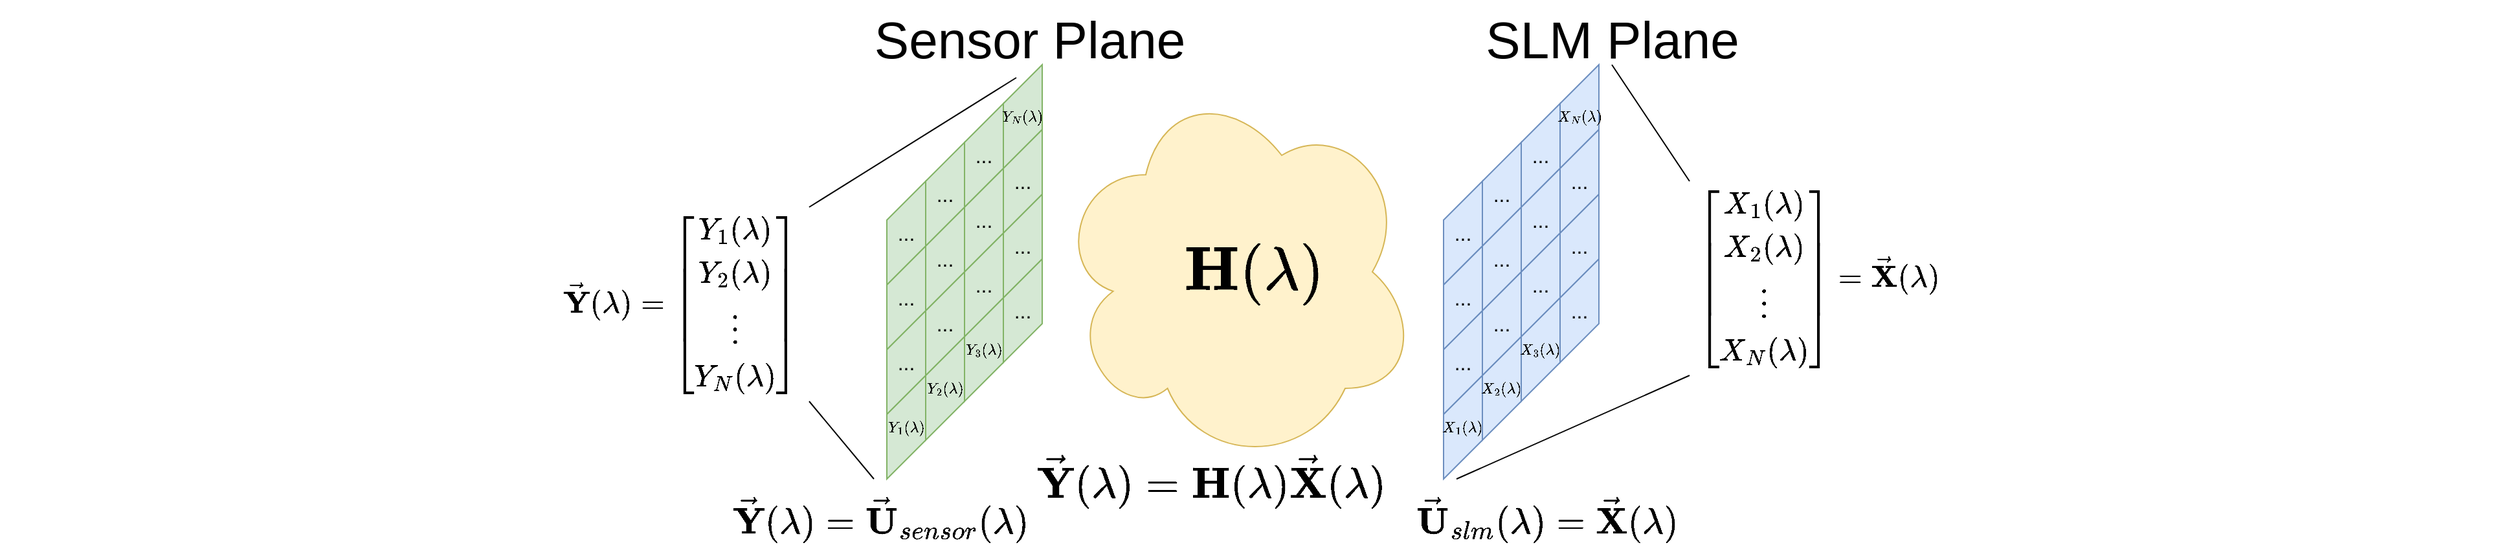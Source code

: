 <mxfile version="21.1.2" type="device">
  <diagram name="Page-1" id="sMj4cmjDTgviVcXSg5yK">
    <mxGraphModel dx="1948" dy="820" grid="1" gridSize="10" guides="1" tooltips="1" connect="1" arrows="1" fold="1" page="1" pageScale="1" pageWidth="850" pageHeight="1100" math="1" shadow="0">
      <root>
        <mxCell id="0" />
        <mxCell id="1" parent="0" />
        <mxCell id="bun_oI4DhxqceZ6zfF4b-131" value="$$\vec{\mathbf{Y}}(\lambda) = \mathbf{H}(\lambda) \vec{\mathbf{X}}(\lambda)$$" style="text;html=1;align=center;verticalAlign=middle;resizable=0;points=[];autosize=1;strokeColor=none;fillColor=none;fontSize=28;" parent="1" vertex="1">
          <mxGeometry x="-165" y="415" width="1010" height="50" as="geometry" />
        </mxCell>
        <mxCell id="bun_oI4DhxqceZ6zfF4b-122" value="$$\vec{\mathbf{Y}}(\lambda) = \vec{\mathbf{U}}_{sensor}(\lambda)$$" style="text;html=1;align=center;verticalAlign=middle;resizable=0;points=[];autosize=1;strokeColor=none;fillColor=none;fontSize=24;" parent="1" vertex="1">
          <mxGeometry x="-290" y="450" width="750" height="40" as="geometry" />
        </mxCell>
        <mxCell id="bun_oI4DhxqceZ6zfF4b-84" value="$$\;\;\mathbf{H}(\lambda)$$" style="ellipse;shape=cloud;whiteSpace=wrap;html=1;fontSize=40;fillColor=#fff2cc;strokeColor=#d6b656;" parent="1" vertex="1">
          <mxGeometry x="220" y="130" width="280" height="300" as="geometry" />
        </mxCell>
        <mxCell id="bun_oI4DhxqceZ6zfF4b-121" value="Sensor Plane" style="text;html=1;align=center;verticalAlign=middle;resizable=0;points=[];autosize=1;strokeColor=none;fillColor=none;fontSize=40;" parent="1" vertex="1">
          <mxGeometry x="70" y="70" width="260" height="60" as="geometry" />
        </mxCell>
        <mxCell id="bun_oI4DhxqceZ6zfF4b-124" value="" style="endArrow=none;html=1;rounded=0;fontSize=16;" parent="1" edge="1">
          <mxGeometry width="50" height="50" relative="1" as="geometry">
            <mxPoint x="30" y="230" as="sourcePoint" />
            <mxPoint x="190" y="130" as="targetPoint" />
          </mxGeometry>
        </mxCell>
        <mxCell id="bun_oI4DhxqceZ6zfF4b-126" value="" style="endArrow=none;html=1;rounded=0;fontSize=16;" parent="1" edge="1">
          <mxGeometry width="50" height="50" relative="1" as="geometry">
            <mxPoint x="30" y="380" as="sourcePoint" />
            <mxPoint x="80" y="440" as="targetPoint" />
          </mxGeometry>
        </mxCell>
        <mxCell id="bun_oI4DhxqceZ6zfF4b-120" value="$$\vec{\mathbf{U}}_{slm}(\lambda) = \vec{\mathbf{X}}(\lambda)$$" style="text;html=1;align=center;verticalAlign=middle;resizable=0;points=[];autosize=1;strokeColor=none;fillColor=none;fontSize=24;" parent="1" vertex="1">
          <mxGeometry x="240" y="450" width="720" height="40" as="geometry" />
        </mxCell>
        <mxCell id="bun_oI4DhxqceZ6zfF4b-129" value="" style="endArrow=none;html=1;rounded=0;fontSize=16;" parent="1" edge="1">
          <mxGeometry width="50" height="50" relative="1" as="geometry">
            <mxPoint x="650" y="120.0" as="sourcePoint" />
            <mxPoint x="710" y="210" as="targetPoint" />
          </mxGeometry>
        </mxCell>
        <mxCell id="bun_oI4DhxqceZ6zfF4b-130" value="" style="endArrow=none;html=1;rounded=0;fontSize=16;" parent="1" edge="1">
          <mxGeometry width="50" height="50" relative="1" as="geometry">
            <mxPoint x="530" y="440.0" as="sourcePoint" />
            <mxPoint x="710" y="360" as="targetPoint" />
          </mxGeometry>
        </mxCell>
        <mxCell id="bun_oI4DhxqceZ6zfF4b-3" value="$$Y_1(\lambda)$$" style="shape=parallelogram;perimeter=parallelogramPerimeter;whiteSpace=wrap;html=1;fixedSize=1;size=30;rotation=90;flipH=1;horizontal=0;fontSize=10;fillColor=#d5e8d4;strokeColor=#82b366;" parent="1" vertex="1">
          <mxGeometry x="65" y="385" width="80" height="30" as="geometry" />
        </mxCell>
        <mxCell id="bun_oI4DhxqceZ6zfF4b-37" value="..." style="shape=parallelogram;perimeter=parallelogramPerimeter;whiteSpace=wrap;html=1;fixedSize=1;size=30;rotation=90;flipH=1;horizontal=0;fontSize=16;fillColor=#d5e8d4;strokeColor=#82b366;" parent="1" vertex="1">
          <mxGeometry x="65" y="335" width="80" height="30" as="geometry" />
        </mxCell>
        <mxCell id="bun_oI4DhxqceZ6zfF4b-41" value="..." style="shape=parallelogram;perimeter=parallelogramPerimeter;whiteSpace=wrap;html=1;fixedSize=1;size=30;rotation=90;flipH=1;horizontal=0;fontSize=16;fillColor=#d5e8d4;strokeColor=#82b366;" parent="1" vertex="1">
          <mxGeometry x="65" y="285" width="80" height="30" as="geometry" />
        </mxCell>
        <mxCell id="bun_oI4DhxqceZ6zfF4b-45" value="..." style="shape=parallelogram;perimeter=parallelogramPerimeter;whiteSpace=wrap;html=1;fixedSize=1;size=30;rotation=90;flipH=1;horizontal=0;fontSize=16;fillColor=#d5e8d4;strokeColor=#82b366;" parent="1" vertex="1">
          <mxGeometry x="65" y="235" width="80" height="30" as="geometry" />
        </mxCell>
        <mxCell id="bun_oI4DhxqceZ6zfF4b-71" value="$$Y_2(\lambda)$$" style="shape=parallelogram;perimeter=parallelogramPerimeter;whiteSpace=wrap;html=1;fixedSize=1;size=30;rotation=90;flipH=1;horizontal=0;fontSize=10;fillColor=#d5e8d4;strokeColor=#82b366;" parent="1" vertex="1">
          <mxGeometry x="95" y="355" width="80" height="30" as="geometry" />
        </mxCell>
        <mxCell id="bun_oI4DhxqceZ6zfF4b-72" value="..." style="shape=parallelogram;perimeter=parallelogramPerimeter;whiteSpace=wrap;html=1;fixedSize=1;size=30;rotation=90;flipH=1;horizontal=0;fontSize=16;fillColor=#d5e8d4;strokeColor=#82b366;" parent="1" vertex="1">
          <mxGeometry x="95" y="305" width="80" height="30" as="geometry" />
        </mxCell>
        <mxCell id="bun_oI4DhxqceZ6zfF4b-73" value="..." style="shape=parallelogram;perimeter=parallelogramPerimeter;whiteSpace=wrap;html=1;fixedSize=1;size=30;rotation=90;flipH=1;horizontal=0;fontSize=16;fillColor=#d5e8d4;strokeColor=#82b366;" parent="1" vertex="1">
          <mxGeometry x="95" y="255" width="80" height="30" as="geometry" />
        </mxCell>
        <mxCell id="bun_oI4DhxqceZ6zfF4b-74" value="..." style="shape=parallelogram;perimeter=parallelogramPerimeter;whiteSpace=wrap;html=1;fixedSize=1;size=30;rotation=90;flipH=1;horizontal=0;fontSize=16;fillColor=#d5e8d4;strokeColor=#82b366;" parent="1" vertex="1">
          <mxGeometry x="95" y="205" width="80" height="30" as="geometry" />
        </mxCell>
        <mxCell id="bun_oI4DhxqceZ6zfF4b-75" value="$$Y_3(\lambda)$$" style="shape=parallelogram;perimeter=parallelogramPerimeter;whiteSpace=wrap;html=1;fixedSize=1;size=30;rotation=90;flipH=1;horizontal=0;fontSize=10;fillColor=#d5e8d4;strokeColor=#82b366;" parent="1" vertex="1">
          <mxGeometry x="125" y="325" width="80" height="30" as="geometry" />
        </mxCell>
        <mxCell id="bun_oI4DhxqceZ6zfF4b-76" value="..." style="shape=parallelogram;perimeter=parallelogramPerimeter;whiteSpace=wrap;html=1;fixedSize=1;size=30;rotation=90;flipH=1;horizontal=0;fontSize=16;fillColor=#d5e8d4;strokeColor=#82b366;" parent="1" vertex="1">
          <mxGeometry x="125" y="275" width="80" height="30" as="geometry" />
        </mxCell>
        <mxCell id="bun_oI4DhxqceZ6zfF4b-77" value="..." style="shape=parallelogram;perimeter=parallelogramPerimeter;whiteSpace=wrap;html=1;fixedSize=1;size=30;rotation=90;flipH=1;horizontal=0;fontSize=16;fillColor=#d5e8d4;strokeColor=#82b366;" parent="1" vertex="1">
          <mxGeometry x="125" y="225" width="80" height="30" as="geometry" />
        </mxCell>
        <mxCell id="bun_oI4DhxqceZ6zfF4b-78" value="..." style="shape=parallelogram;perimeter=parallelogramPerimeter;whiteSpace=wrap;html=1;fixedSize=1;size=30;rotation=90;flipH=1;horizontal=0;fontSize=16;fillColor=#d5e8d4;strokeColor=#82b366;" parent="1" vertex="1">
          <mxGeometry x="125" y="175" width="80" height="30" as="geometry" />
        </mxCell>
        <mxCell id="bun_oI4DhxqceZ6zfF4b-79" value="..." style="shape=parallelogram;perimeter=parallelogramPerimeter;whiteSpace=wrap;html=1;fixedSize=1;size=30;rotation=90;flipH=1;horizontal=0;fontSize=16;fillColor=#d5e8d4;strokeColor=#82b366;" parent="1" vertex="1">
          <mxGeometry x="155" y="295" width="80" height="30" as="geometry" />
        </mxCell>
        <mxCell id="bun_oI4DhxqceZ6zfF4b-80" value="..." style="shape=parallelogram;perimeter=parallelogramPerimeter;whiteSpace=wrap;html=1;fixedSize=1;size=30;rotation=90;flipH=1;horizontal=0;fontSize=16;fillColor=#d5e8d4;strokeColor=#82b366;" parent="1" vertex="1">
          <mxGeometry x="155" y="245" width="80" height="30" as="geometry" />
        </mxCell>
        <mxCell id="bun_oI4DhxqceZ6zfF4b-81" value="..." style="shape=parallelogram;perimeter=parallelogramPerimeter;whiteSpace=wrap;html=1;fixedSize=1;size=30;rotation=90;flipH=1;horizontal=0;fontSize=16;fillColor=#d5e8d4;strokeColor=#82b366;" parent="1" vertex="1">
          <mxGeometry x="155" y="195" width="80" height="30" as="geometry" />
        </mxCell>
        <mxCell id="bun_oI4DhxqceZ6zfF4b-82" value="$$Y_N(\lambda)$$" style="shape=parallelogram;perimeter=parallelogramPerimeter;whiteSpace=wrap;html=1;fixedSize=1;size=30;rotation=90;flipH=1;horizontal=0;fontSize=10;fillColor=#d5e8d4;strokeColor=#82b366;" parent="1" vertex="1">
          <mxGeometry x="155" y="145" width="80" height="30" as="geometry" />
        </mxCell>
        <mxCell id="bun_oI4DhxqceZ6zfF4b-119" value="SLM Plane" style="text;html=1;align=center;verticalAlign=middle;resizable=0;points=[];autosize=1;strokeColor=none;fillColor=none;fontSize=40;" parent="1" vertex="1">
          <mxGeometry x="540" y="70" width="220" height="60" as="geometry" />
        </mxCell>
        <mxCell id="bun_oI4DhxqceZ6zfF4b-127" value="$$\vec{\mathbf{Y}}(\lambda) = \begin{bmatrix}Y_1(\lambda) \\Y_2(\lambda) \\ \vdots \\ Y_N(\lambda)\end{bmatrix}$$" style="text;html=1;align=center;verticalAlign=middle;resizable=0;points=[];autosize=1;strokeColor=none;fillColor=none;fontSize=20;" parent="1" vertex="1">
          <mxGeometry x="-595" y="285" width="1050" height="40" as="geometry" />
        </mxCell>
        <mxCell id="bun_oI4DhxqceZ6zfF4b-103" value="$$X_1(\lambda)$$" style="shape=parallelogram;perimeter=parallelogramPerimeter;whiteSpace=wrap;html=1;fixedSize=1;size=30;rotation=90;flipH=1;horizontal=0;fontSize=10;fillColor=#dae8fc;strokeColor=#6c8ebf;" parent="1" vertex="1">
          <mxGeometry x="495" y="385" width="80" height="30" as="geometry" />
        </mxCell>
        <mxCell id="bun_oI4DhxqceZ6zfF4b-104" value="..." style="shape=parallelogram;perimeter=parallelogramPerimeter;whiteSpace=wrap;html=1;fixedSize=1;size=30;rotation=90;flipH=1;horizontal=0;fontSize=16;fillColor=#dae8fc;strokeColor=#6c8ebf;" parent="1" vertex="1">
          <mxGeometry x="495" y="335" width="80" height="30" as="geometry" />
        </mxCell>
        <mxCell id="bun_oI4DhxqceZ6zfF4b-105" value="..." style="shape=parallelogram;perimeter=parallelogramPerimeter;whiteSpace=wrap;html=1;fixedSize=1;size=30;rotation=90;flipH=1;horizontal=0;fontSize=16;fillColor=#dae8fc;strokeColor=#6c8ebf;" parent="1" vertex="1">
          <mxGeometry x="495" y="285" width="80" height="30" as="geometry" />
        </mxCell>
        <mxCell id="bun_oI4DhxqceZ6zfF4b-106" value="..." style="shape=parallelogram;perimeter=parallelogramPerimeter;whiteSpace=wrap;html=1;fixedSize=1;size=30;rotation=90;flipH=1;horizontal=0;fontSize=16;fillColor=#dae8fc;strokeColor=#6c8ebf;" parent="1" vertex="1">
          <mxGeometry x="495" y="235" width="80" height="30" as="geometry" />
        </mxCell>
        <mxCell id="bun_oI4DhxqceZ6zfF4b-107" value="$$X_2(\lambda)$$" style="shape=parallelogram;perimeter=parallelogramPerimeter;whiteSpace=wrap;html=1;fixedSize=1;size=30;rotation=90;flipH=1;horizontal=0;fontSize=10;fillColor=#dae8fc;strokeColor=#6c8ebf;" parent="1" vertex="1">
          <mxGeometry x="525" y="355" width="80" height="30" as="geometry" />
        </mxCell>
        <mxCell id="bun_oI4DhxqceZ6zfF4b-108" value="..." style="shape=parallelogram;perimeter=parallelogramPerimeter;whiteSpace=wrap;html=1;fixedSize=1;size=30;rotation=90;flipH=1;horizontal=0;fontSize=16;fillColor=#dae8fc;strokeColor=#6c8ebf;" parent="1" vertex="1">
          <mxGeometry x="525" y="305" width="80" height="30" as="geometry" />
        </mxCell>
        <mxCell id="bun_oI4DhxqceZ6zfF4b-109" value="..." style="shape=parallelogram;perimeter=parallelogramPerimeter;whiteSpace=wrap;html=1;fixedSize=1;size=30;rotation=90;flipH=1;horizontal=0;fontSize=16;fillColor=#dae8fc;strokeColor=#6c8ebf;" parent="1" vertex="1">
          <mxGeometry x="525" y="255" width="80" height="30" as="geometry" />
        </mxCell>
        <mxCell id="bun_oI4DhxqceZ6zfF4b-111" value="$$X_3(\lambda)$$" style="shape=parallelogram;perimeter=parallelogramPerimeter;whiteSpace=wrap;html=1;fixedSize=1;size=30;rotation=90;flipH=1;horizontal=0;fontSize=10;fillColor=#dae8fc;strokeColor=#6c8ebf;" parent="1" vertex="1">
          <mxGeometry x="555" y="325" width="80" height="30" as="geometry" />
        </mxCell>
        <mxCell id="bun_oI4DhxqceZ6zfF4b-112" value="..." style="shape=parallelogram;perimeter=parallelogramPerimeter;whiteSpace=wrap;html=1;fixedSize=1;size=30;rotation=90;flipH=1;horizontal=0;fontSize=16;fillColor=#dae8fc;strokeColor=#6c8ebf;" parent="1" vertex="1">
          <mxGeometry x="555" y="275" width="80" height="30" as="geometry" />
        </mxCell>
        <mxCell id="bun_oI4DhxqceZ6zfF4b-113" value="..." style="shape=parallelogram;perimeter=parallelogramPerimeter;whiteSpace=wrap;html=1;fixedSize=1;size=30;rotation=90;flipH=1;horizontal=0;fontSize=16;fillColor=#dae8fc;strokeColor=#6c8ebf;" parent="1" vertex="1">
          <mxGeometry x="555" y="225" width="80" height="30" as="geometry" />
        </mxCell>
        <mxCell id="bun_oI4DhxqceZ6zfF4b-115" value="..." style="shape=parallelogram;perimeter=parallelogramPerimeter;whiteSpace=wrap;html=1;fixedSize=1;size=30;rotation=90;flipH=1;horizontal=0;fontSize=16;fillColor=#dae8fc;strokeColor=#6c8ebf;" parent="1" vertex="1">
          <mxGeometry x="585" y="295" width="80" height="30" as="geometry" />
        </mxCell>
        <mxCell id="bun_oI4DhxqceZ6zfF4b-116" value="..." style="shape=parallelogram;perimeter=parallelogramPerimeter;whiteSpace=wrap;html=1;fixedSize=1;size=30;rotation=90;flipH=1;horizontal=0;fontSize=16;fillColor=#dae8fc;strokeColor=#6c8ebf;" parent="1" vertex="1">
          <mxGeometry x="585" y="245" width="80" height="30" as="geometry" />
        </mxCell>
        <mxCell id="bun_oI4DhxqceZ6zfF4b-117" value="..." style="shape=parallelogram;perimeter=parallelogramPerimeter;whiteSpace=wrap;html=1;fixedSize=1;size=30;rotation=90;flipH=1;horizontal=0;fontSize=16;fillColor=#dae8fc;strokeColor=#6c8ebf;" parent="1" vertex="1">
          <mxGeometry x="585" y="195" width="80" height="30" as="geometry" />
        </mxCell>
        <mxCell id="bun_oI4DhxqceZ6zfF4b-114" value="..." style="shape=parallelogram;perimeter=parallelogramPerimeter;whiteSpace=wrap;html=1;fixedSize=1;size=30;rotation=90;flipH=1;horizontal=0;fontSize=16;fillColor=#dae8fc;strokeColor=#6c8ebf;" parent="1" vertex="1">
          <mxGeometry x="555" y="175" width="80" height="30" as="geometry" />
        </mxCell>
        <mxCell id="bun_oI4DhxqceZ6zfF4b-110" value="..." style="shape=parallelogram;perimeter=parallelogramPerimeter;whiteSpace=wrap;html=1;fixedSize=1;size=30;rotation=90;flipH=1;horizontal=0;fontSize=16;fillColor=#dae8fc;strokeColor=#6c8ebf;" parent="1" vertex="1">
          <mxGeometry x="525" y="205" width="80" height="30" as="geometry" />
        </mxCell>
        <mxCell id="bun_oI4DhxqceZ6zfF4b-123" value="$$\begin{bmatrix}X_1(\lambda) \\X_2 (\lambda)\\ \vdots \\ X_N(\lambda)\end{bmatrix} = \vec{\mathbf{X}}(\lambda)$$" style="text;html=1;align=center;verticalAlign=middle;resizable=0;points=[];autosize=1;strokeColor=none;fillColor=none;fontSize=20;" parent="1" vertex="1">
          <mxGeometry x="285" y="265" width="1050" height="40" as="geometry" />
        </mxCell>
        <mxCell id="bun_oI4DhxqceZ6zfF4b-118" value="&lt;font style=&quot;font-size: 10px;&quot;&gt;$$X_N(\lambda)$$&lt;/font&gt;" style="shape=parallelogram;perimeter=parallelogramPerimeter;whiteSpace=wrap;html=1;fixedSize=1;size=30;rotation=90;flipH=1;horizontal=0;fontSize=10;fillColor=#dae8fc;strokeColor=#6c8ebf;" parent="1" vertex="1">
          <mxGeometry x="585" y="145" width="80" height="30" as="geometry" />
        </mxCell>
      </root>
    </mxGraphModel>
  </diagram>
</mxfile>
